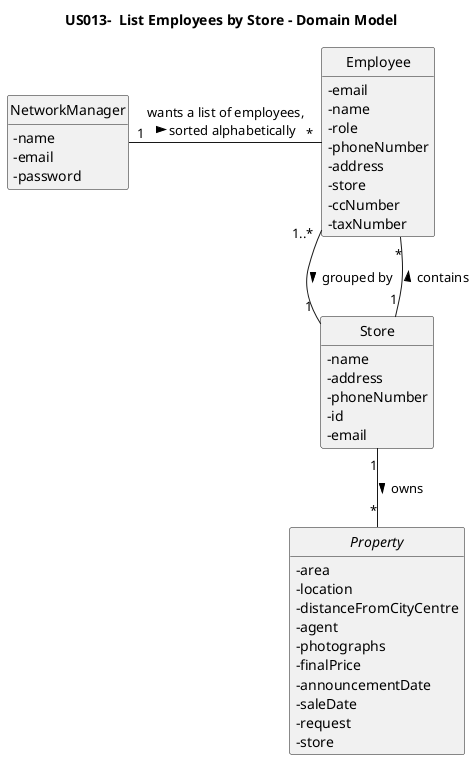 @startuml
skinparam monochrome true
skinparam packageStyle rectangle
skinparam shadowing false
skinparam classAttributeIconSize 0
hide circle
'hide methods

title US013-  List Employees by Store - Domain Model
hide methods

class NetworkManager {
-name
-email
-password
}

class Employee{
-email
-name
-role
-phoneNumber
-address
-store
-ccNumber
-taxNumber
}

class Store{
-name
-address
-phoneNumber
-id
-email
}

interface Property {
-area
-location
-distanceFromCityCentre
-agent
-photographs
-finalPrice
-announcementDate
-saleDate
-request
-store
}

NetworkManager "1" -  "*" Employee : wants a list of employees,\nsorted alphabetically >

Store "1" -- "*" Employee : contains >
Employee "1..*" -- "1" Store : grouped by >
Store "1" -- "*" Property : owns >

@enduml